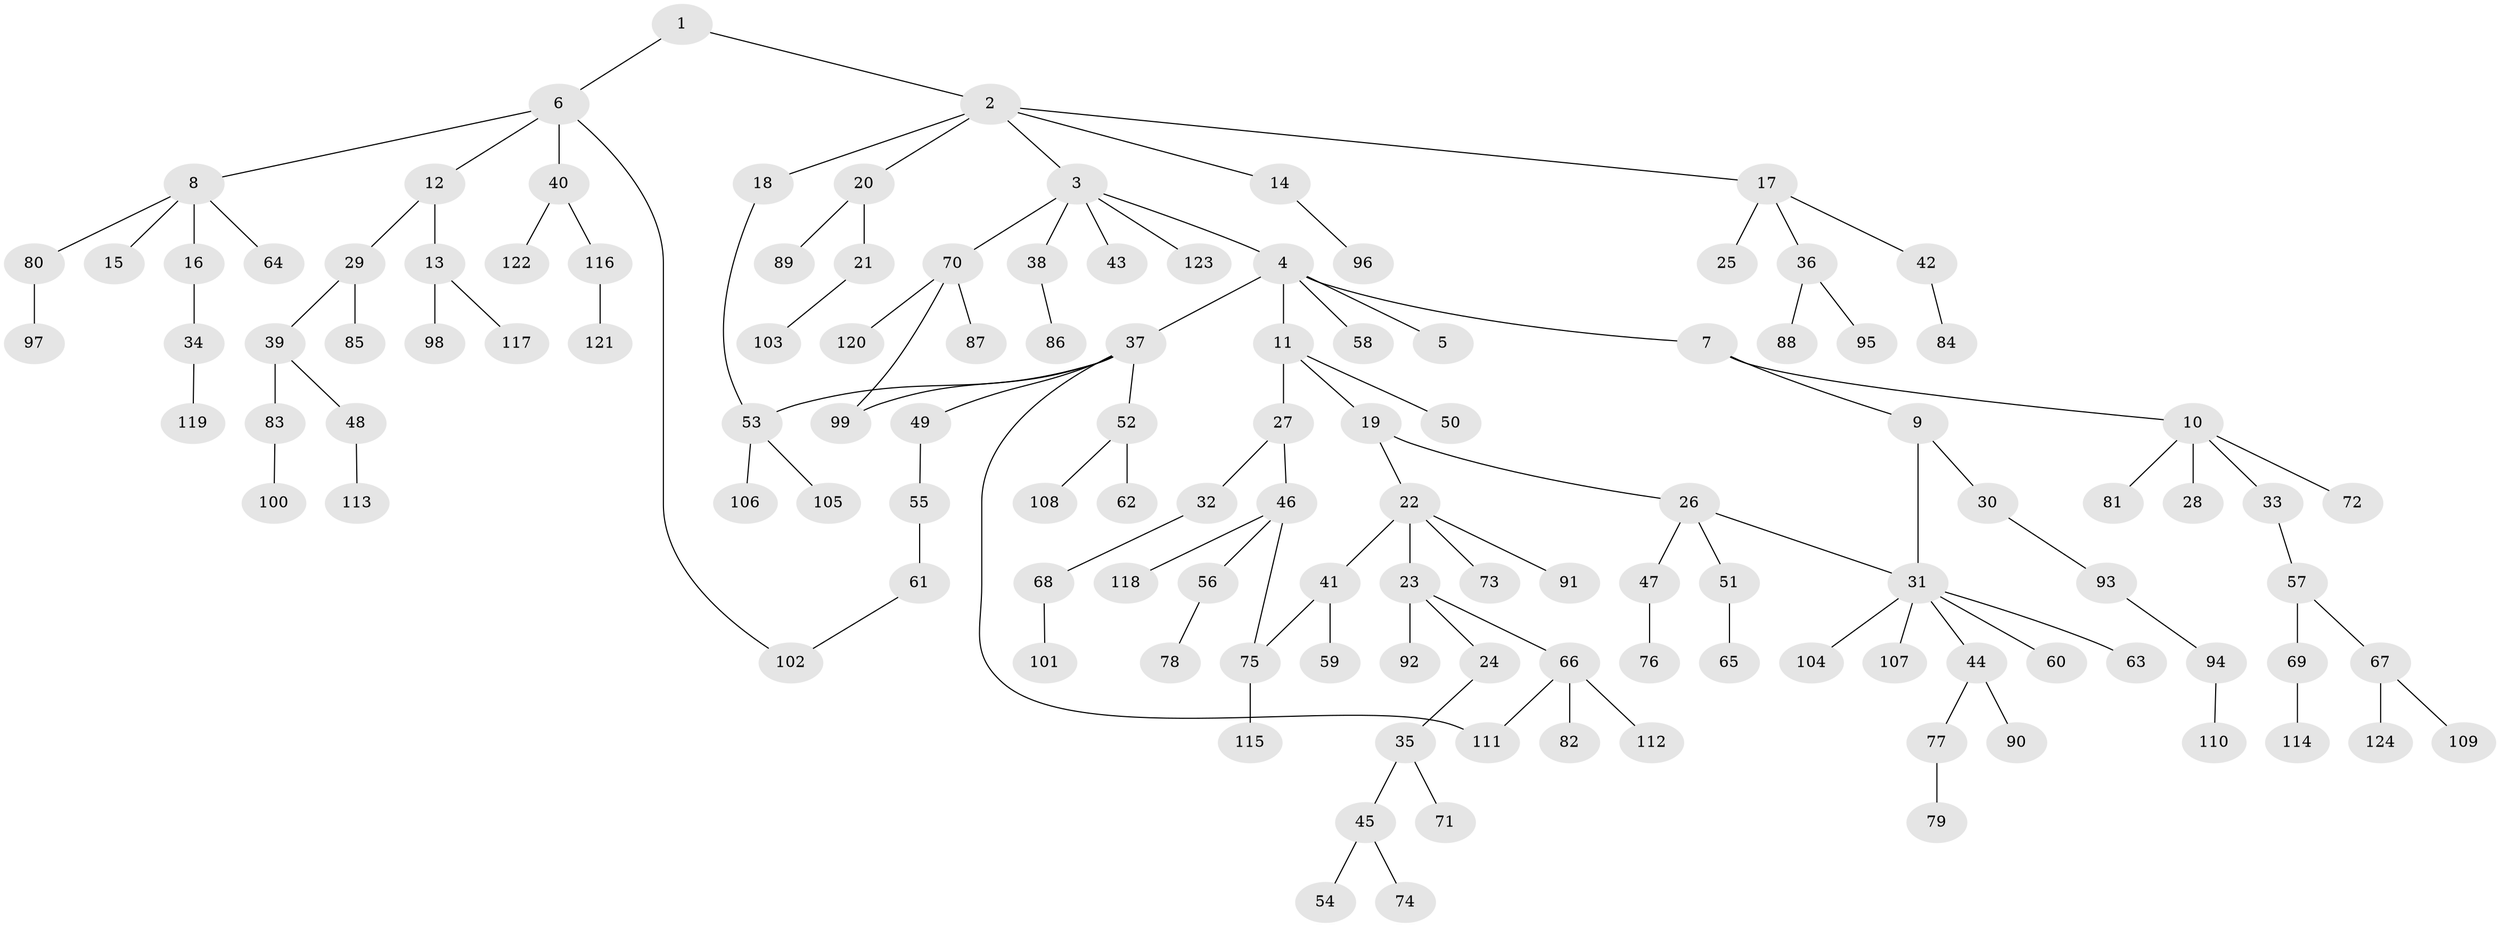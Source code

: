 // coarse degree distribution, {5: 0.036585365853658534, 6: 0.024390243902439025, 8: 0.024390243902439025, 1: 0.5121951219512195, 4: 0.08536585365853659, 2: 0.2073170731707317, 3: 0.10975609756097561}
// Generated by graph-tools (version 1.1) at 2025/41/03/06/25 10:41:27]
// undirected, 124 vertices, 129 edges
graph export_dot {
graph [start="1"]
  node [color=gray90,style=filled];
  1;
  2;
  3;
  4;
  5;
  6;
  7;
  8;
  9;
  10;
  11;
  12;
  13;
  14;
  15;
  16;
  17;
  18;
  19;
  20;
  21;
  22;
  23;
  24;
  25;
  26;
  27;
  28;
  29;
  30;
  31;
  32;
  33;
  34;
  35;
  36;
  37;
  38;
  39;
  40;
  41;
  42;
  43;
  44;
  45;
  46;
  47;
  48;
  49;
  50;
  51;
  52;
  53;
  54;
  55;
  56;
  57;
  58;
  59;
  60;
  61;
  62;
  63;
  64;
  65;
  66;
  67;
  68;
  69;
  70;
  71;
  72;
  73;
  74;
  75;
  76;
  77;
  78;
  79;
  80;
  81;
  82;
  83;
  84;
  85;
  86;
  87;
  88;
  89;
  90;
  91;
  92;
  93;
  94;
  95;
  96;
  97;
  98;
  99;
  100;
  101;
  102;
  103;
  104;
  105;
  106;
  107;
  108;
  109;
  110;
  111;
  112;
  113;
  114;
  115;
  116;
  117;
  118;
  119;
  120;
  121;
  122;
  123;
  124;
  1 -- 2;
  1 -- 6;
  2 -- 3;
  2 -- 14;
  2 -- 17;
  2 -- 18;
  2 -- 20;
  3 -- 4;
  3 -- 38;
  3 -- 43;
  3 -- 70;
  3 -- 123;
  4 -- 5;
  4 -- 7;
  4 -- 11;
  4 -- 37;
  4 -- 58;
  6 -- 8;
  6 -- 12;
  6 -- 40;
  6 -- 102;
  7 -- 9;
  7 -- 10;
  8 -- 15;
  8 -- 16;
  8 -- 64;
  8 -- 80;
  9 -- 30;
  9 -- 31;
  10 -- 28;
  10 -- 33;
  10 -- 72;
  10 -- 81;
  11 -- 19;
  11 -- 27;
  11 -- 50;
  12 -- 13;
  12 -- 29;
  13 -- 98;
  13 -- 117;
  14 -- 96;
  16 -- 34;
  17 -- 25;
  17 -- 36;
  17 -- 42;
  18 -- 53;
  19 -- 22;
  19 -- 26;
  20 -- 21;
  20 -- 89;
  21 -- 103;
  22 -- 23;
  22 -- 41;
  22 -- 73;
  22 -- 91;
  23 -- 24;
  23 -- 66;
  23 -- 92;
  24 -- 35;
  26 -- 47;
  26 -- 51;
  26 -- 31;
  27 -- 32;
  27 -- 46;
  29 -- 39;
  29 -- 85;
  30 -- 93;
  31 -- 44;
  31 -- 60;
  31 -- 63;
  31 -- 104;
  31 -- 107;
  32 -- 68;
  33 -- 57;
  34 -- 119;
  35 -- 45;
  35 -- 71;
  36 -- 88;
  36 -- 95;
  37 -- 49;
  37 -- 52;
  37 -- 99;
  37 -- 111;
  37 -- 53;
  38 -- 86;
  39 -- 48;
  39 -- 83;
  40 -- 116;
  40 -- 122;
  41 -- 59;
  41 -- 75;
  42 -- 84;
  44 -- 77;
  44 -- 90;
  45 -- 54;
  45 -- 74;
  46 -- 56;
  46 -- 118;
  46 -- 75;
  47 -- 76;
  48 -- 113;
  49 -- 55;
  51 -- 65;
  52 -- 62;
  52 -- 108;
  53 -- 105;
  53 -- 106;
  55 -- 61;
  56 -- 78;
  57 -- 67;
  57 -- 69;
  61 -- 102;
  66 -- 82;
  66 -- 112;
  66 -- 111;
  67 -- 109;
  67 -- 124;
  68 -- 101;
  69 -- 114;
  70 -- 87;
  70 -- 120;
  70 -- 99;
  75 -- 115;
  77 -- 79;
  80 -- 97;
  83 -- 100;
  93 -- 94;
  94 -- 110;
  116 -- 121;
}
